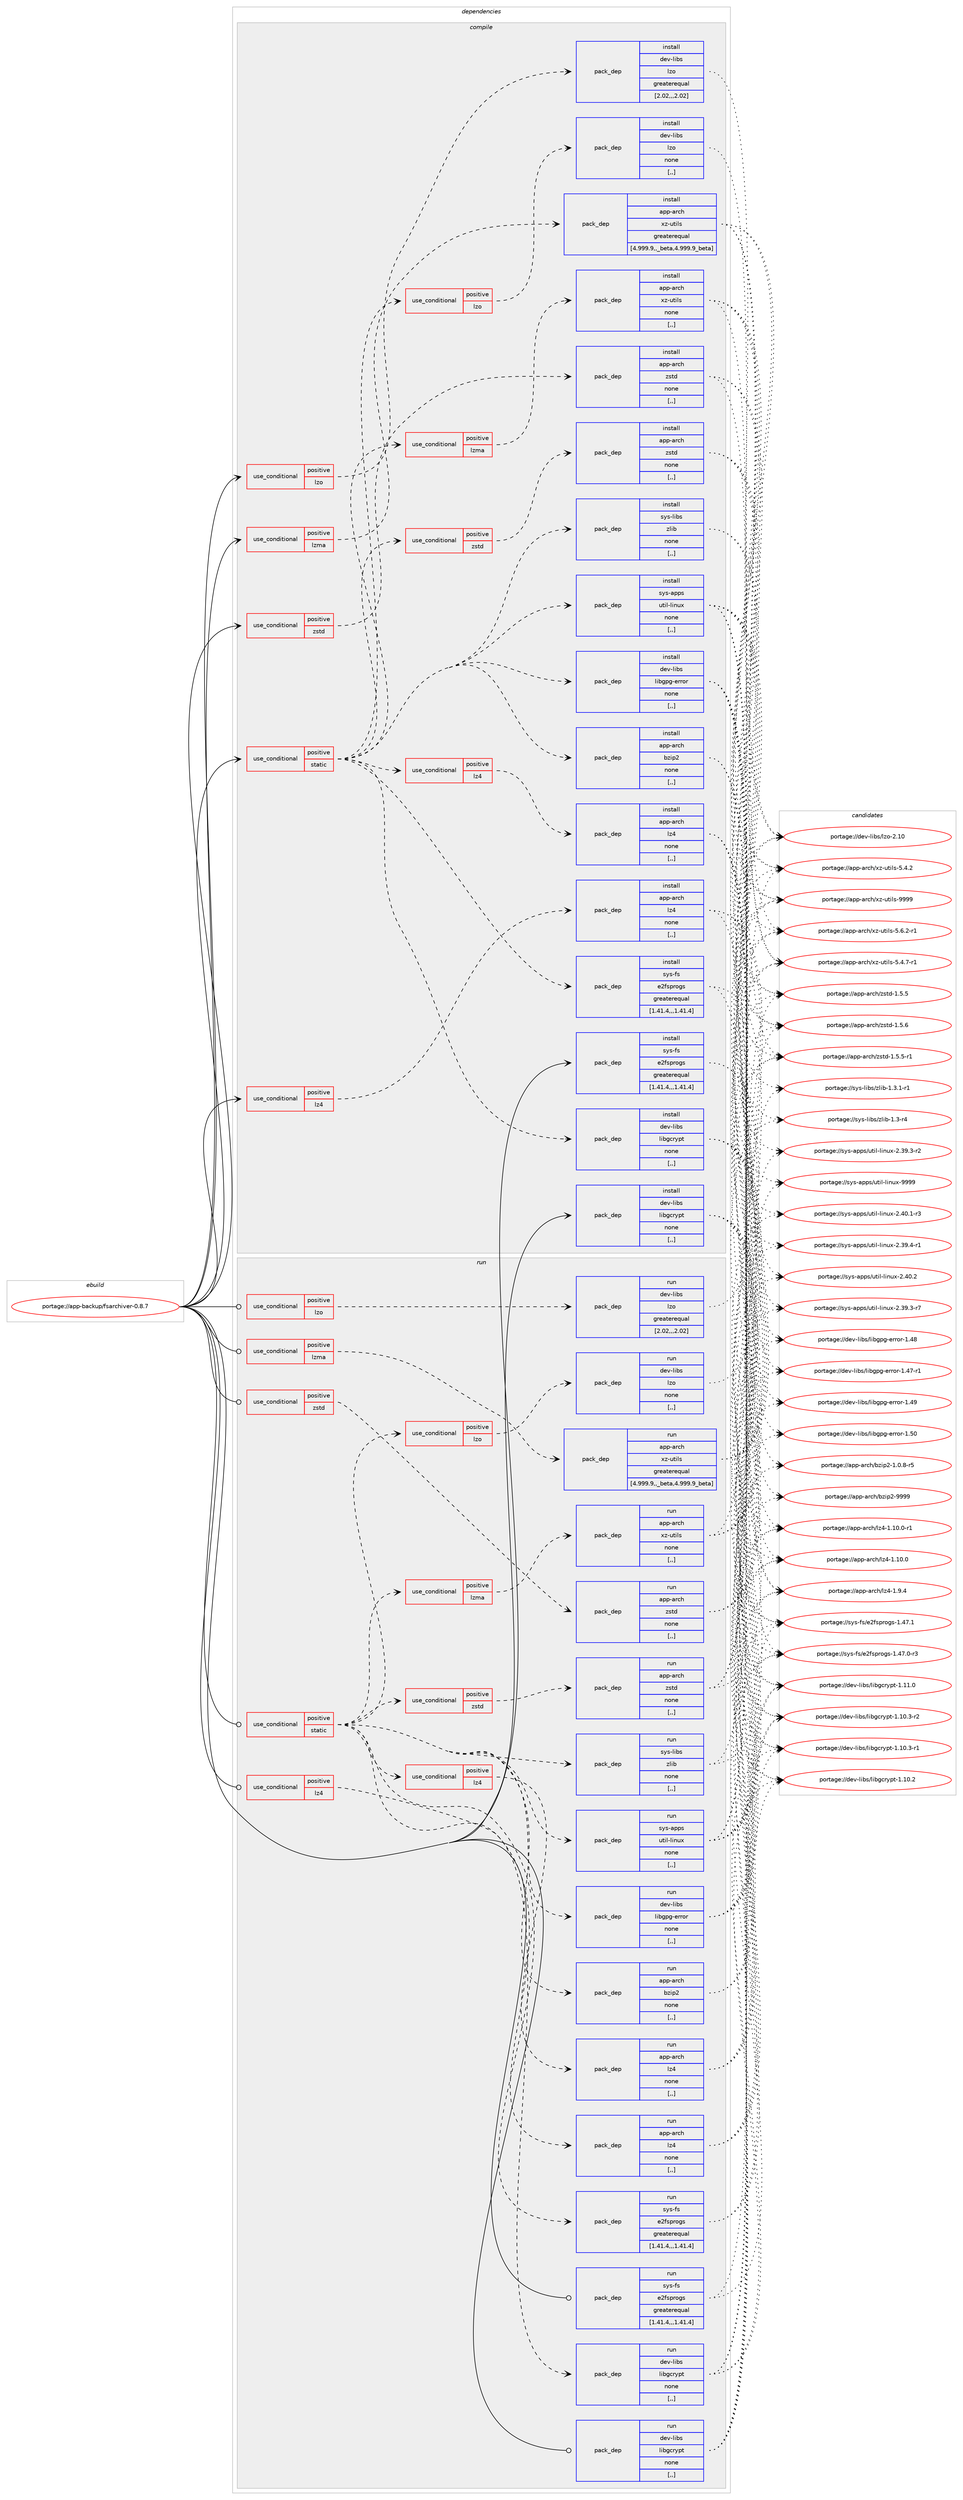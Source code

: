 digraph prolog {

# *************
# Graph options
# *************

newrank=true;
concentrate=true;
compound=true;
graph [rankdir=LR,fontname=Helvetica,fontsize=10,ranksep=1.5];#, ranksep=2.5, nodesep=0.2];
edge  [arrowhead=vee];
node  [fontname=Helvetica,fontsize=10];

# **********
# The ebuild
# **********

subgraph cluster_leftcol {
color=gray;
label=<<i>ebuild</i>>;
id [label="portage://app-backup/fsarchiver-0.8.7", color=red, width=4, href="../app-backup/fsarchiver-0.8.7.svg"];
}

# ****************
# The dependencies
# ****************

subgraph cluster_midcol {
color=gray;
label=<<i>dependencies</i>>;
subgraph cluster_compile {
fillcolor="#eeeeee";
style=filled;
label=<<i>compile</i>>;
subgraph cond132605 {
dependency503505 [label=<<TABLE BORDER="0" CELLBORDER="1" CELLSPACING="0" CELLPADDING="4"><TR><TD ROWSPAN="3" CELLPADDING="10">use_conditional</TD></TR><TR><TD>positive</TD></TR><TR><TD>lz4</TD></TR></TABLE>>, shape=none, color=red];
subgraph pack367255 {
dependency503506 [label=<<TABLE BORDER="0" CELLBORDER="1" CELLSPACING="0" CELLPADDING="4" WIDTH="220"><TR><TD ROWSPAN="6" CELLPADDING="30">pack_dep</TD></TR><TR><TD WIDTH="110">install</TD></TR><TR><TD>app-arch</TD></TR><TR><TD>lz4</TD></TR><TR><TD>none</TD></TR><TR><TD>[,,]</TD></TR></TABLE>>, shape=none, color=blue];
}
dependency503505:e -> dependency503506:w [weight=20,style="dashed",arrowhead="vee"];
}
id:e -> dependency503505:w [weight=20,style="solid",arrowhead="vee"];
subgraph cond132606 {
dependency503507 [label=<<TABLE BORDER="0" CELLBORDER="1" CELLSPACING="0" CELLPADDING="4"><TR><TD ROWSPAN="3" CELLPADDING="10">use_conditional</TD></TR><TR><TD>positive</TD></TR><TR><TD>lzma</TD></TR></TABLE>>, shape=none, color=red];
subgraph pack367256 {
dependency503508 [label=<<TABLE BORDER="0" CELLBORDER="1" CELLSPACING="0" CELLPADDING="4" WIDTH="220"><TR><TD ROWSPAN="6" CELLPADDING="30">pack_dep</TD></TR><TR><TD WIDTH="110">install</TD></TR><TR><TD>app-arch</TD></TR><TR><TD>xz-utils</TD></TR><TR><TD>greaterequal</TD></TR><TR><TD>[4.999.9,,_beta,4.999.9_beta]</TD></TR></TABLE>>, shape=none, color=blue];
}
dependency503507:e -> dependency503508:w [weight=20,style="dashed",arrowhead="vee"];
}
id:e -> dependency503507:w [weight=20,style="solid",arrowhead="vee"];
subgraph cond132607 {
dependency503509 [label=<<TABLE BORDER="0" CELLBORDER="1" CELLSPACING="0" CELLPADDING="4"><TR><TD ROWSPAN="3" CELLPADDING="10">use_conditional</TD></TR><TR><TD>positive</TD></TR><TR><TD>lzo</TD></TR></TABLE>>, shape=none, color=red];
subgraph pack367257 {
dependency503510 [label=<<TABLE BORDER="0" CELLBORDER="1" CELLSPACING="0" CELLPADDING="4" WIDTH="220"><TR><TD ROWSPAN="6" CELLPADDING="30">pack_dep</TD></TR><TR><TD WIDTH="110">install</TD></TR><TR><TD>dev-libs</TD></TR><TR><TD>lzo</TD></TR><TR><TD>greaterequal</TD></TR><TR><TD>[2.02,,,2.02]</TD></TR></TABLE>>, shape=none, color=blue];
}
dependency503509:e -> dependency503510:w [weight=20,style="dashed",arrowhead="vee"];
}
id:e -> dependency503509:w [weight=20,style="solid",arrowhead="vee"];
subgraph cond132608 {
dependency503511 [label=<<TABLE BORDER="0" CELLBORDER="1" CELLSPACING="0" CELLPADDING="4"><TR><TD ROWSPAN="3" CELLPADDING="10">use_conditional</TD></TR><TR><TD>positive</TD></TR><TR><TD>static</TD></TR></TABLE>>, shape=none, color=red];
subgraph pack367258 {
dependency503512 [label=<<TABLE BORDER="0" CELLBORDER="1" CELLSPACING="0" CELLPADDING="4" WIDTH="220"><TR><TD ROWSPAN="6" CELLPADDING="30">pack_dep</TD></TR><TR><TD WIDTH="110">install</TD></TR><TR><TD>app-arch</TD></TR><TR><TD>bzip2</TD></TR><TR><TD>none</TD></TR><TR><TD>[,,]</TD></TR></TABLE>>, shape=none, color=blue];
}
dependency503511:e -> dependency503512:w [weight=20,style="dashed",arrowhead="vee"];
subgraph pack367259 {
dependency503513 [label=<<TABLE BORDER="0" CELLBORDER="1" CELLSPACING="0" CELLPADDING="4" WIDTH="220"><TR><TD ROWSPAN="6" CELLPADDING="30">pack_dep</TD></TR><TR><TD WIDTH="110">install</TD></TR><TR><TD>dev-libs</TD></TR><TR><TD>libgcrypt</TD></TR><TR><TD>none</TD></TR><TR><TD>[,,]</TD></TR></TABLE>>, shape=none, color=blue];
}
dependency503511:e -> dependency503513:w [weight=20,style="dashed",arrowhead="vee"];
subgraph pack367260 {
dependency503514 [label=<<TABLE BORDER="0" CELLBORDER="1" CELLSPACING="0" CELLPADDING="4" WIDTH="220"><TR><TD ROWSPAN="6" CELLPADDING="30">pack_dep</TD></TR><TR><TD WIDTH="110">install</TD></TR><TR><TD>dev-libs</TD></TR><TR><TD>libgpg-error</TD></TR><TR><TD>none</TD></TR><TR><TD>[,,]</TD></TR></TABLE>>, shape=none, color=blue];
}
dependency503511:e -> dependency503514:w [weight=20,style="dashed",arrowhead="vee"];
subgraph pack367261 {
dependency503515 [label=<<TABLE BORDER="0" CELLBORDER="1" CELLSPACING="0" CELLPADDING="4" WIDTH="220"><TR><TD ROWSPAN="6" CELLPADDING="30">pack_dep</TD></TR><TR><TD WIDTH="110">install</TD></TR><TR><TD>sys-apps</TD></TR><TR><TD>util-linux</TD></TR><TR><TD>none</TD></TR><TR><TD>[,,]</TD></TR></TABLE>>, shape=none, color=blue];
}
dependency503511:e -> dependency503515:w [weight=20,style="dashed",arrowhead="vee"];
subgraph pack367262 {
dependency503516 [label=<<TABLE BORDER="0" CELLBORDER="1" CELLSPACING="0" CELLPADDING="4" WIDTH="220"><TR><TD ROWSPAN="6" CELLPADDING="30">pack_dep</TD></TR><TR><TD WIDTH="110">install</TD></TR><TR><TD>sys-fs</TD></TR><TR><TD>e2fsprogs</TD></TR><TR><TD>greaterequal</TD></TR><TR><TD>[1.41.4,,,1.41.4]</TD></TR></TABLE>>, shape=none, color=blue];
}
dependency503511:e -> dependency503516:w [weight=20,style="dashed",arrowhead="vee"];
subgraph pack367263 {
dependency503517 [label=<<TABLE BORDER="0" CELLBORDER="1" CELLSPACING="0" CELLPADDING="4" WIDTH="220"><TR><TD ROWSPAN="6" CELLPADDING="30">pack_dep</TD></TR><TR><TD WIDTH="110">install</TD></TR><TR><TD>sys-libs</TD></TR><TR><TD>zlib</TD></TR><TR><TD>none</TD></TR><TR><TD>[,,]</TD></TR></TABLE>>, shape=none, color=blue];
}
dependency503511:e -> dependency503517:w [weight=20,style="dashed",arrowhead="vee"];
subgraph cond132609 {
dependency503518 [label=<<TABLE BORDER="0" CELLBORDER="1" CELLSPACING="0" CELLPADDING="4"><TR><TD ROWSPAN="3" CELLPADDING="10">use_conditional</TD></TR><TR><TD>positive</TD></TR><TR><TD>lz4</TD></TR></TABLE>>, shape=none, color=red];
subgraph pack367264 {
dependency503519 [label=<<TABLE BORDER="0" CELLBORDER="1" CELLSPACING="0" CELLPADDING="4" WIDTH="220"><TR><TD ROWSPAN="6" CELLPADDING="30">pack_dep</TD></TR><TR><TD WIDTH="110">install</TD></TR><TR><TD>app-arch</TD></TR><TR><TD>lz4</TD></TR><TR><TD>none</TD></TR><TR><TD>[,,]</TD></TR></TABLE>>, shape=none, color=blue];
}
dependency503518:e -> dependency503519:w [weight=20,style="dashed",arrowhead="vee"];
}
dependency503511:e -> dependency503518:w [weight=20,style="dashed",arrowhead="vee"];
subgraph cond132610 {
dependency503520 [label=<<TABLE BORDER="0" CELLBORDER="1" CELLSPACING="0" CELLPADDING="4"><TR><TD ROWSPAN="3" CELLPADDING="10">use_conditional</TD></TR><TR><TD>positive</TD></TR><TR><TD>lzma</TD></TR></TABLE>>, shape=none, color=red];
subgraph pack367265 {
dependency503521 [label=<<TABLE BORDER="0" CELLBORDER="1" CELLSPACING="0" CELLPADDING="4" WIDTH="220"><TR><TD ROWSPAN="6" CELLPADDING="30">pack_dep</TD></TR><TR><TD WIDTH="110">install</TD></TR><TR><TD>app-arch</TD></TR><TR><TD>xz-utils</TD></TR><TR><TD>none</TD></TR><TR><TD>[,,]</TD></TR></TABLE>>, shape=none, color=blue];
}
dependency503520:e -> dependency503521:w [weight=20,style="dashed",arrowhead="vee"];
}
dependency503511:e -> dependency503520:w [weight=20,style="dashed",arrowhead="vee"];
subgraph cond132611 {
dependency503522 [label=<<TABLE BORDER="0" CELLBORDER="1" CELLSPACING="0" CELLPADDING="4"><TR><TD ROWSPAN="3" CELLPADDING="10">use_conditional</TD></TR><TR><TD>positive</TD></TR><TR><TD>lzo</TD></TR></TABLE>>, shape=none, color=red];
subgraph pack367266 {
dependency503523 [label=<<TABLE BORDER="0" CELLBORDER="1" CELLSPACING="0" CELLPADDING="4" WIDTH="220"><TR><TD ROWSPAN="6" CELLPADDING="30">pack_dep</TD></TR><TR><TD WIDTH="110">install</TD></TR><TR><TD>dev-libs</TD></TR><TR><TD>lzo</TD></TR><TR><TD>none</TD></TR><TR><TD>[,,]</TD></TR></TABLE>>, shape=none, color=blue];
}
dependency503522:e -> dependency503523:w [weight=20,style="dashed",arrowhead="vee"];
}
dependency503511:e -> dependency503522:w [weight=20,style="dashed",arrowhead="vee"];
subgraph cond132612 {
dependency503524 [label=<<TABLE BORDER="0" CELLBORDER="1" CELLSPACING="0" CELLPADDING="4"><TR><TD ROWSPAN="3" CELLPADDING="10">use_conditional</TD></TR><TR><TD>positive</TD></TR><TR><TD>zstd</TD></TR></TABLE>>, shape=none, color=red];
subgraph pack367267 {
dependency503525 [label=<<TABLE BORDER="0" CELLBORDER="1" CELLSPACING="0" CELLPADDING="4" WIDTH="220"><TR><TD ROWSPAN="6" CELLPADDING="30">pack_dep</TD></TR><TR><TD WIDTH="110">install</TD></TR><TR><TD>app-arch</TD></TR><TR><TD>zstd</TD></TR><TR><TD>none</TD></TR><TR><TD>[,,]</TD></TR></TABLE>>, shape=none, color=blue];
}
dependency503524:e -> dependency503525:w [weight=20,style="dashed",arrowhead="vee"];
}
dependency503511:e -> dependency503524:w [weight=20,style="dashed",arrowhead="vee"];
}
id:e -> dependency503511:w [weight=20,style="solid",arrowhead="vee"];
subgraph cond132613 {
dependency503526 [label=<<TABLE BORDER="0" CELLBORDER="1" CELLSPACING="0" CELLPADDING="4"><TR><TD ROWSPAN="3" CELLPADDING="10">use_conditional</TD></TR><TR><TD>positive</TD></TR><TR><TD>zstd</TD></TR></TABLE>>, shape=none, color=red];
subgraph pack367268 {
dependency503527 [label=<<TABLE BORDER="0" CELLBORDER="1" CELLSPACING="0" CELLPADDING="4" WIDTH="220"><TR><TD ROWSPAN="6" CELLPADDING="30">pack_dep</TD></TR><TR><TD WIDTH="110">install</TD></TR><TR><TD>app-arch</TD></TR><TR><TD>zstd</TD></TR><TR><TD>none</TD></TR><TR><TD>[,,]</TD></TR></TABLE>>, shape=none, color=blue];
}
dependency503526:e -> dependency503527:w [weight=20,style="dashed",arrowhead="vee"];
}
id:e -> dependency503526:w [weight=20,style="solid",arrowhead="vee"];
subgraph pack367269 {
dependency503528 [label=<<TABLE BORDER="0" CELLBORDER="1" CELLSPACING="0" CELLPADDING="4" WIDTH="220"><TR><TD ROWSPAN="6" CELLPADDING="30">pack_dep</TD></TR><TR><TD WIDTH="110">install</TD></TR><TR><TD>dev-libs</TD></TR><TR><TD>libgcrypt</TD></TR><TR><TD>none</TD></TR><TR><TD>[,,]</TD></TR></TABLE>>, shape=none, color=blue];
}
id:e -> dependency503528:w [weight=20,style="solid",arrowhead="vee"];
subgraph pack367270 {
dependency503529 [label=<<TABLE BORDER="0" CELLBORDER="1" CELLSPACING="0" CELLPADDING="4" WIDTH="220"><TR><TD ROWSPAN="6" CELLPADDING="30">pack_dep</TD></TR><TR><TD WIDTH="110">install</TD></TR><TR><TD>sys-fs</TD></TR><TR><TD>e2fsprogs</TD></TR><TR><TD>greaterequal</TD></TR><TR><TD>[1.41.4,,,1.41.4]</TD></TR></TABLE>>, shape=none, color=blue];
}
id:e -> dependency503529:w [weight=20,style="solid",arrowhead="vee"];
}
subgraph cluster_compileandrun {
fillcolor="#eeeeee";
style=filled;
label=<<i>compile and run</i>>;
}
subgraph cluster_run {
fillcolor="#eeeeee";
style=filled;
label=<<i>run</i>>;
subgraph cond132614 {
dependency503530 [label=<<TABLE BORDER="0" CELLBORDER="1" CELLSPACING="0" CELLPADDING="4"><TR><TD ROWSPAN="3" CELLPADDING="10">use_conditional</TD></TR><TR><TD>positive</TD></TR><TR><TD>lz4</TD></TR></TABLE>>, shape=none, color=red];
subgraph pack367271 {
dependency503531 [label=<<TABLE BORDER="0" CELLBORDER="1" CELLSPACING="0" CELLPADDING="4" WIDTH="220"><TR><TD ROWSPAN="6" CELLPADDING="30">pack_dep</TD></TR><TR><TD WIDTH="110">run</TD></TR><TR><TD>app-arch</TD></TR><TR><TD>lz4</TD></TR><TR><TD>none</TD></TR><TR><TD>[,,]</TD></TR></TABLE>>, shape=none, color=blue];
}
dependency503530:e -> dependency503531:w [weight=20,style="dashed",arrowhead="vee"];
}
id:e -> dependency503530:w [weight=20,style="solid",arrowhead="odot"];
subgraph cond132615 {
dependency503532 [label=<<TABLE BORDER="0" CELLBORDER="1" CELLSPACING="0" CELLPADDING="4"><TR><TD ROWSPAN="3" CELLPADDING="10">use_conditional</TD></TR><TR><TD>positive</TD></TR><TR><TD>lzma</TD></TR></TABLE>>, shape=none, color=red];
subgraph pack367272 {
dependency503533 [label=<<TABLE BORDER="0" CELLBORDER="1" CELLSPACING="0" CELLPADDING="4" WIDTH="220"><TR><TD ROWSPAN="6" CELLPADDING="30">pack_dep</TD></TR><TR><TD WIDTH="110">run</TD></TR><TR><TD>app-arch</TD></TR><TR><TD>xz-utils</TD></TR><TR><TD>greaterequal</TD></TR><TR><TD>[4.999.9,,_beta,4.999.9_beta]</TD></TR></TABLE>>, shape=none, color=blue];
}
dependency503532:e -> dependency503533:w [weight=20,style="dashed",arrowhead="vee"];
}
id:e -> dependency503532:w [weight=20,style="solid",arrowhead="odot"];
subgraph cond132616 {
dependency503534 [label=<<TABLE BORDER="0" CELLBORDER="1" CELLSPACING="0" CELLPADDING="4"><TR><TD ROWSPAN="3" CELLPADDING="10">use_conditional</TD></TR><TR><TD>positive</TD></TR><TR><TD>lzo</TD></TR></TABLE>>, shape=none, color=red];
subgraph pack367273 {
dependency503535 [label=<<TABLE BORDER="0" CELLBORDER="1" CELLSPACING="0" CELLPADDING="4" WIDTH="220"><TR><TD ROWSPAN="6" CELLPADDING="30">pack_dep</TD></TR><TR><TD WIDTH="110">run</TD></TR><TR><TD>dev-libs</TD></TR><TR><TD>lzo</TD></TR><TR><TD>greaterequal</TD></TR><TR><TD>[2.02,,,2.02]</TD></TR></TABLE>>, shape=none, color=blue];
}
dependency503534:e -> dependency503535:w [weight=20,style="dashed",arrowhead="vee"];
}
id:e -> dependency503534:w [weight=20,style="solid",arrowhead="odot"];
subgraph cond132617 {
dependency503536 [label=<<TABLE BORDER="0" CELLBORDER="1" CELLSPACING="0" CELLPADDING="4"><TR><TD ROWSPAN="3" CELLPADDING="10">use_conditional</TD></TR><TR><TD>positive</TD></TR><TR><TD>static</TD></TR></TABLE>>, shape=none, color=red];
subgraph pack367274 {
dependency503537 [label=<<TABLE BORDER="0" CELLBORDER="1" CELLSPACING="0" CELLPADDING="4" WIDTH="220"><TR><TD ROWSPAN="6" CELLPADDING="30">pack_dep</TD></TR><TR><TD WIDTH="110">run</TD></TR><TR><TD>app-arch</TD></TR><TR><TD>bzip2</TD></TR><TR><TD>none</TD></TR><TR><TD>[,,]</TD></TR></TABLE>>, shape=none, color=blue];
}
dependency503536:e -> dependency503537:w [weight=20,style="dashed",arrowhead="vee"];
subgraph pack367275 {
dependency503538 [label=<<TABLE BORDER="0" CELLBORDER="1" CELLSPACING="0" CELLPADDING="4" WIDTH="220"><TR><TD ROWSPAN="6" CELLPADDING="30">pack_dep</TD></TR><TR><TD WIDTH="110">run</TD></TR><TR><TD>dev-libs</TD></TR><TR><TD>libgcrypt</TD></TR><TR><TD>none</TD></TR><TR><TD>[,,]</TD></TR></TABLE>>, shape=none, color=blue];
}
dependency503536:e -> dependency503538:w [weight=20,style="dashed",arrowhead="vee"];
subgraph pack367276 {
dependency503539 [label=<<TABLE BORDER="0" CELLBORDER="1" CELLSPACING="0" CELLPADDING="4" WIDTH="220"><TR><TD ROWSPAN="6" CELLPADDING="30">pack_dep</TD></TR><TR><TD WIDTH="110">run</TD></TR><TR><TD>dev-libs</TD></TR><TR><TD>libgpg-error</TD></TR><TR><TD>none</TD></TR><TR><TD>[,,]</TD></TR></TABLE>>, shape=none, color=blue];
}
dependency503536:e -> dependency503539:w [weight=20,style="dashed",arrowhead="vee"];
subgraph pack367277 {
dependency503540 [label=<<TABLE BORDER="0" CELLBORDER="1" CELLSPACING="0" CELLPADDING="4" WIDTH="220"><TR><TD ROWSPAN="6" CELLPADDING="30">pack_dep</TD></TR><TR><TD WIDTH="110">run</TD></TR><TR><TD>sys-apps</TD></TR><TR><TD>util-linux</TD></TR><TR><TD>none</TD></TR><TR><TD>[,,]</TD></TR></TABLE>>, shape=none, color=blue];
}
dependency503536:e -> dependency503540:w [weight=20,style="dashed",arrowhead="vee"];
subgraph pack367278 {
dependency503541 [label=<<TABLE BORDER="0" CELLBORDER="1" CELLSPACING="0" CELLPADDING="4" WIDTH="220"><TR><TD ROWSPAN="6" CELLPADDING="30">pack_dep</TD></TR><TR><TD WIDTH="110">run</TD></TR><TR><TD>sys-fs</TD></TR><TR><TD>e2fsprogs</TD></TR><TR><TD>greaterequal</TD></TR><TR><TD>[1.41.4,,,1.41.4]</TD></TR></TABLE>>, shape=none, color=blue];
}
dependency503536:e -> dependency503541:w [weight=20,style="dashed",arrowhead="vee"];
subgraph pack367279 {
dependency503542 [label=<<TABLE BORDER="0" CELLBORDER="1" CELLSPACING="0" CELLPADDING="4" WIDTH="220"><TR><TD ROWSPAN="6" CELLPADDING="30">pack_dep</TD></TR><TR><TD WIDTH="110">run</TD></TR><TR><TD>sys-libs</TD></TR><TR><TD>zlib</TD></TR><TR><TD>none</TD></TR><TR><TD>[,,]</TD></TR></TABLE>>, shape=none, color=blue];
}
dependency503536:e -> dependency503542:w [weight=20,style="dashed",arrowhead="vee"];
subgraph cond132618 {
dependency503543 [label=<<TABLE BORDER="0" CELLBORDER="1" CELLSPACING="0" CELLPADDING="4"><TR><TD ROWSPAN="3" CELLPADDING="10">use_conditional</TD></TR><TR><TD>positive</TD></TR><TR><TD>lz4</TD></TR></TABLE>>, shape=none, color=red];
subgraph pack367280 {
dependency503544 [label=<<TABLE BORDER="0" CELLBORDER="1" CELLSPACING="0" CELLPADDING="4" WIDTH="220"><TR><TD ROWSPAN="6" CELLPADDING="30">pack_dep</TD></TR><TR><TD WIDTH="110">run</TD></TR><TR><TD>app-arch</TD></TR><TR><TD>lz4</TD></TR><TR><TD>none</TD></TR><TR><TD>[,,]</TD></TR></TABLE>>, shape=none, color=blue];
}
dependency503543:e -> dependency503544:w [weight=20,style="dashed",arrowhead="vee"];
}
dependency503536:e -> dependency503543:w [weight=20,style="dashed",arrowhead="vee"];
subgraph cond132619 {
dependency503545 [label=<<TABLE BORDER="0" CELLBORDER="1" CELLSPACING="0" CELLPADDING="4"><TR><TD ROWSPAN="3" CELLPADDING="10">use_conditional</TD></TR><TR><TD>positive</TD></TR><TR><TD>lzma</TD></TR></TABLE>>, shape=none, color=red];
subgraph pack367281 {
dependency503546 [label=<<TABLE BORDER="0" CELLBORDER="1" CELLSPACING="0" CELLPADDING="4" WIDTH="220"><TR><TD ROWSPAN="6" CELLPADDING="30">pack_dep</TD></TR><TR><TD WIDTH="110">run</TD></TR><TR><TD>app-arch</TD></TR><TR><TD>xz-utils</TD></TR><TR><TD>none</TD></TR><TR><TD>[,,]</TD></TR></TABLE>>, shape=none, color=blue];
}
dependency503545:e -> dependency503546:w [weight=20,style="dashed",arrowhead="vee"];
}
dependency503536:e -> dependency503545:w [weight=20,style="dashed",arrowhead="vee"];
subgraph cond132620 {
dependency503547 [label=<<TABLE BORDER="0" CELLBORDER="1" CELLSPACING="0" CELLPADDING="4"><TR><TD ROWSPAN="3" CELLPADDING="10">use_conditional</TD></TR><TR><TD>positive</TD></TR><TR><TD>lzo</TD></TR></TABLE>>, shape=none, color=red];
subgraph pack367282 {
dependency503548 [label=<<TABLE BORDER="0" CELLBORDER="1" CELLSPACING="0" CELLPADDING="4" WIDTH="220"><TR><TD ROWSPAN="6" CELLPADDING="30">pack_dep</TD></TR><TR><TD WIDTH="110">run</TD></TR><TR><TD>dev-libs</TD></TR><TR><TD>lzo</TD></TR><TR><TD>none</TD></TR><TR><TD>[,,]</TD></TR></TABLE>>, shape=none, color=blue];
}
dependency503547:e -> dependency503548:w [weight=20,style="dashed",arrowhead="vee"];
}
dependency503536:e -> dependency503547:w [weight=20,style="dashed",arrowhead="vee"];
subgraph cond132621 {
dependency503549 [label=<<TABLE BORDER="0" CELLBORDER="1" CELLSPACING="0" CELLPADDING="4"><TR><TD ROWSPAN="3" CELLPADDING="10">use_conditional</TD></TR><TR><TD>positive</TD></TR><TR><TD>zstd</TD></TR></TABLE>>, shape=none, color=red];
subgraph pack367283 {
dependency503550 [label=<<TABLE BORDER="0" CELLBORDER="1" CELLSPACING="0" CELLPADDING="4" WIDTH="220"><TR><TD ROWSPAN="6" CELLPADDING="30">pack_dep</TD></TR><TR><TD WIDTH="110">run</TD></TR><TR><TD>app-arch</TD></TR><TR><TD>zstd</TD></TR><TR><TD>none</TD></TR><TR><TD>[,,]</TD></TR></TABLE>>, shape=none, color=blue];
}
dependency503549:e -> dependency503550:w [weight=20,style="dashed",arrowhead="vee"];
}
dependency503536:e -> dependency503549:w [weight=20,style="dashed",arrowhead="vee"];
}
id:e -> dependency503536:w [weight=20,style="solid",arrowhead="odot"];
subgraph cond132622 {
dependency503551 [label=<<TABLE BORDER="0" CELLBORDER="1" CELLSPACING="0" CELLPADDING="4"><TR><TD ROWSPAN="3" CELLPADDING="10">use_conditional</TD></TR><TR><TD>positive</TD></TR><TR><TD>zstd</TD></TR></TABLE>>, shape=none, color=red];
subgraph pack367284 {
dependency503552 [label=<<TABLE BORDER="0" CELLBORDER="1" CELLSPACING="0" CELLPADDING="4" WIDTH="220"><TR><TD ROWSPAN="6" CELLPADDING="30">pack_dep</TD></TR><TR><TD WIDTH="110">run</TD></TR><TR><TD>app-arch</TD></TR><TR><TD>zstd</TD></TR><TR><TD>none</TD></TR><TR><TD>[,,]</TD></TR></TABLE>>, shape=none, color=blue];
}
dependency503551:e -> dependency503552:w [weight=20,style="dashed",arrowhead="vee"];
}
id:e -> dependency503551:w [weight=20,style="solid",arrowhead="odot"];
subgraph pack367285 {
dependency503553 [label=<<TABLE BORDER="0" CELLBORDER="1" CELLSPACING="0" CELLPADDING="4" WIDTH="220"><TR><TD ROWSPAN="6" CELLPADDING="30">pack_dep</TD></TR><TR><TD WIDTH="110">run</TD></TR><TR><TD>dev-libs</TD></TR><TR><TD>libgcrypt</TD></TR><TR><TD>none</TD></TR><TR><TD>[,,]</TD></TR></TABLE>>, shape=none, color=blue];
}
id:e -> dependency503553:w [weight=20,style="solid",arrowhead="odot"];
subgraph pack367286 {
dependency503554 [label=<<TABLE BORDER="0" CELLBORDER="1" CELLSPACING="0" CELLPADDING="4" WIDTH="220"><TR><TD ROWSPAN="6" CELLPADDING="30">pack_dep</TD></TR><TR><TD WIDTH="110">run</TD></TR><TR><TD>sys-fs</TD></TR><TR><TD>e2fsprogs</TD></TR><TR><TD>greaterequal</TD></TR><TR><TD>[1.41.4,,,1.41.4]</TD></TR></TABLE>>, shape=none, color=blue];
}
id:e -> dependency503554:w [weight=20,style="solid",arrowhead="odot"];
}
}

# **************
# The candidates
# **************

subgraph cluster_choices {
rank=same;
color=gray;
label=<<i>candidates</i>>;

subgraph choice367255 {
color=black;
nodesep=1;
choice971121124597114991044710812252454946494846484511449 [label="portage://app-arch/lz4-1.10.0-r1", color=red, width=4,href="../app-arch/lz4-1.10.0-r1.svg"];
choice97112112459711499104471081225245494649484648 [label="portage://app-arch/lz4-1.10.0", color=red, width=4,href="../app-arch/lz4-1.10.0.svg"];
choice971121124597114991044710812252454946574652 [label="portage://app-arch/lz4-1.9.4", color=red, width=4,href="../app-arch/lz4-1.9.4.svg"];
dependency503506:e -> choice971121124597114991044710812252454946494846484511449:w [style=dotted,weight="100"];
dependency503506:e -> choice97112112459711499104471081225245494649484648:w [style=dotted,weight="100"];
dependency503506:e -> choice971121124597114991044710812252454946574652:w [style=dotted,weight="100"];
}
subgraph choice367256 {
color=black;
nodesep=1;
choice9711211245971149910447120122451171161051081154557575757 [label="portage://app-arch/xz-utils-9999", color=red, width=4,href="../app-arch/xz-utils-9999.svg"];
choice9711211245971149910447120122451171161051081154553465446504511449 [label="portage://app-arch/xz-utils-5.6.2-r1", color=red, width=4,href="../app-arch/xz-utils-5.6.2-r1.svg"];
choice9711211245971149910447120122451171161051081154553465246554511449 [label="portage://app-arch/xz-utils-5.4.7-r1", color=red, width=4,href="../app-arch/xz-utils-5.4.7-r1.svg"];
choice971121124597114991044712012245117116105108115455346524650 [label="portage://app-arch/xz-utils-5.4.2", color=red, width=4,href="../app-arch/xz-utils-5.4.2.svg"];
dependency503508:e -> choice9711211245971149910447120122451171161051081154557575757:w [style=dotted,weight="100"];
dependency503508:e -> choice9711211245971149910447120122451171161051081154553465446504511449:w [style=dotted,weight="100"];
dependency503508:e -> choice9711211245971149910447120122451171161051081154553465246554511449:w [style=dotted,weight="100"];
dependency503508:e -> choice971121124597114991044712012245117116105108115455346524650:w [style=dotted,weight="100"];
}
subgraph choice367257 {
color=black;
nodesep=1;
choice1001011184510810598115471081221114550464948 [label="portage://dev-libs/lzo-2.10", color=red, width=4,href="../dev-libs/lzo-2.10.svg"];
dependency503510:e -> choice1001011184510810598115471081221114550464948:w [style=dotted,weight="100"];
}
subgraph choice367258 {
color=black;
nodesep=1;
choice971121124597114991044798122105112504557575757 [label="portage://app-arch/bzip2-9999", color=red, width=4,href="../app-arch/bzip2-9999.svg"];
choice971121124597114991044798122105112504549464846564511453 [label="portage://app-arch/bzip2-1.0.8-r5", color=red, width=4,href="../app-arch/bzip2-1.0.8-r5.svg"];
dependency503512:e -> choice971121124597114991044798122105112504557575757:w [style=dotted,weight="100"];
dependency503512:e -> choice971121124597114991044798122105112504549464846564511453:w [style=dotted,weight="100"];
}
subgraph choice367259 {
color=black;
nodesep=1;
choice100101118451081059811547108105981039911412111211645494649494648 [label="portage://dev-libs/libgcrypt-1.11.0", color=red, width=4,href="../dev-libs/libgcrypt-1.11.0.svg"];
choice1001011184510810598115471081059810399114121112116454946494846514511450 [label="portage://dev-libs/libgcrypt-1.10.3-r2", color=red, width=4,href="../dev-libs/libgcrypt-1.10.3-r2.svg"];
choice1001011184510810598115471081059810399114121112116454946494846514511449 [label="portage://dev-libs/libgcrypt-1.10.3-r1", color=red, width=4,href="../dev-libs/libgcrypt-1.10.3-r1.svg"];
choice100101118451081059811547108105981039911412111211645494649484650 [label="portage://dev-libs/libgcrypt-1.10.2", color=red, width=4,href="../dev-libs/libgcrypt-1.10.2.svg"];
dependency503513:e -> choice100101118451081059811547108105981039911412111211645494649494648:w [style=dotted,weight="100"];
dependency503513:e -> choice1001011184510810598115471081059810399114121112116454946494846514511450:w [style=dotted,weight="100"];
dependency503513:e -> choice1001011184510810598115471081059810399114121112116454946494846514511449:w [style=dotted,weight="100"];
dependency503513:e -> choice100101118451081059811547108105981039911412111211645494649484650:w [style=dotted,weight="100"];
}
subgraph choice367260 {
color=black;
nodesep=1;
choice10010111845108105981154710810598103112103451011141141111144549465348 [label="portage://dev-libs/libgpg-error-1.50", color=red, width=4,href="../dev-libs/libgpg-error-1.50.svg"];
choice10010111845108105981154710810598103112103451011141141111144549465257 [label="portage://dev-libs/libgpg-error-1.49", color=red, width=4,href="../dev-libs/libgpg-error-1.49.svg"];
choice10010111845108105981154710810598103112103451011141141111144549465256 [label="portage://dev-libs/libgpg-error-1.48", color=red, width=4,href="../dev-libs/libgpg-error-1.48.svg"];
choice100101118451081059811547108105981031121034510111411411111445494652554511449 [label="portage://dev-libs/libgpg-error-1.47-r1", color=red, width=4,href="../dev-libs/libgpg-error-1.47-r1.svg"];
dependency503514:e -> choice10010111845108105981154710810598103112103451011141141111144549465348:w [style=dotted,weight="100"];
dependency503514:e -> choice10010111845108105981154710810598103112103451011141141111144549465257:w [style=dotted,weight="100"];
dependency503514:e -> choice10010111845108105981154710810598103112103451011141141111144549465256:w [style=dotted,weight="100"];
dependency503514:e -> choice100101118451081059811547108105981031121034510111411411111445494652554511449:w [style=dotted,weight="100"];
}
subgraph choice367261 {
color=black;
nodesep=1;
choice115121115459711211211547117116105108451081051101171204557575757 [label="portage://sys-apps/util-linux-9999", color=red, width=4,href="../sys-apps/util-linux-9999.svg"];
choice1151211154597112112115471171161051084510810511011712045504652484650 [label="portage://sys-apps/util-linux-2.40.2", color=red, width=4,href="../sys-apps/util-linux-2.40.2.svg"];
choice11512111545971121121154711711610510845108105110117120455046524846494511451 [label="portage://sys-apps/util-linux-2.40.1-r3", color=red, width=4,href="../sys-apps/util-linux-2.40.1-r3.svg"];
choice11512111545971121121154711711610510845108105110117120455046515746524511449 [label="portage://sys-apps/util-linux-2.39.4-r1", color=red, width=4,href="../sys-apps/util-linux-2.39.4-r1.svg"];
choice11512111545971121121154711711610510845108105110117120455046515746514511455 [label="portage://sys-apps/util-linux-2.39.3-r7", color=red, width=4,href="../sys-apps/util-linux-2.39.3-r7.svg"];
choice11512111545971121121154711711610510845108105110117120455046515746514511450 [label="portage://sys-apps/util-linux-2.39.3-r2", color=red, width=4,href="../sys-apps/util-linux-2.39.3-r2.svg"];
dependency503515:e -> choice115121115459711211211547117116105108451081051101171204557575757:w [style=dotted,weight="100"];
dependency503515:e -> choice1151211154597112112115471171161051084510810511011712045504652484650:w [style=dotted,weight="100"];
dependency503515:e -> choice11512111545971121121154711711610510845108105110117120455046524846494511451:w [style=dotted,weight="100"];
dependency503515:e -> choice11512111545971121121154711711610510845108105110117120455046515746524511449:w [style=dotted,weight="100"];
dependency503515:e -> choice11512111545971121121154711711610510845108105110117120455046515746514511455:w [style=dotted,weight="100"];
dependency503515:e -> choice11512111545971121121154711711610510845108105110117120455046515746514511450:w [style=dotted,weight="100"];
}
subgraph choice367262 {
color=black;
nodesep=1;
choice11512111545102115471015010211511211411110311545494652554649 [label="portage://sys-fs/e2fsprogs-1.47.1", color=red, width=4,href="../sys-fs/e2fsprogs-1.47.1.svg"];
choice115121115451021154710150102115112114111103115454946525546484511451 [label="portage://sys-fs/e2fsprogs-1.47.0-r3", color=red, width=4,href="../sys-fs/e2fsprogs-1.47.0-r3.svg"];
dependency503516:e -> choice11512111545102115471015010211511211411110311545494652554649:w [style=dotted,weight="100"];
dependency503516:e -> choice115121115451021154710150102115112114111103115454946525546484511451:w [style=dotted,weight="100"];
}
subgraph choice367263 {
color=black;
nodesep=1;
choice115121115451081059811547122108105984549465146494511449 [label="portage://sys-libs/zlib-1.3.1-r1", color=red, width=4,href="../sys-libs/zlib-1.3.1-r1.svg"];
choice11512111545108105981154712210810598454946514511452 [label="portage://sys-libs/zlib-1.3-r4", color=red, width=4,href="../sys-libs/zlib-1.3-r4.svg"];
dependency503517:e -> choice115121115451081059811547122108105984549465146494511449:w [style=dotted,weight="100"];
dependency503517:e -> choice11512111545108105981154712210810598454946514511452:w [style=dotted,weight="100"];
}
subgraph choice367264 {
color=black;
nodesep=1;
choice971121124597114991044710812252454946494846484511449 [label="portage://app-arch/lz4-1.10.0-r1", color=red, width=4,href="../app-arch/lz4-1.10.0-r1.svg"];
choice97112112459711499104471081225245494649484648 [label="portage://app-arch/lz4-1.10.0", color=red, width=4,href="../app-arch/lz4-1.10.0.svg"];
choice971121124597114991044710812252454946574652 [label="portage://app-arch/lz4-1.9.4", color=red, width=4,href="../app-arch/lz4-1.9.4.svg"];
dependency503519:e -> choice971121124597114991044710812252454946494846484511449:w [style=dotted,weight="100"];
dependency503519:e -> choice97112112459711499104471081225245494649484648:w [style=dotted,weight="100"];
dependency503519:e -> choice971121124597114991044710812252454946574652:w [style=dotted,weight="100"];
}
subgraph choice367265 {
color=black;
nodesep=1;
choice9711211245971149910447120122451171161051081154557575757 [label="portage://app-arch/xz-utils-9999", color=red, width=4,href="../app-arch/xz-utils-9999.svg"];
choice9711211245971149910447120122451171161051081154553465446504511449 [label="portage://app-arch/xz-utils-5.6.2-r1", color=red, width=4,href="../app-arch/xz-utils-5.6.2-r1.svg"];
choice9711211245971149910447120122451171161051081154553465246554511449 [label="portage://app-arch/xz-utils-5.4.7-r1", color=red, width=4,href="../app-arch/xz-utils-5.4.7-r1.svg"];
choice971121124597114991044712012245117116105108115455346524650 [label="portage://app-arch/xz-utils-5.4.2", color=red, width=4,href="../app-arch/xz-utils-5.4.2.svg"];
dependency503521:e -> choice9711211245971149910447120122451171161051081154557575757:w [style=dotted,weight="100"];
dependency503521:e -> choice9711211245971149910447120122451171161051081154553465446504511449:w [style=dotted,weight="100"];
dependency503521:e -> choice9711211245971149910447120122451171161051081154553465246554511449:w [style=dotted,weight="100"];
dependency503521:e -> choice971121124597114991044712012245117116105108115455346524650:w [style=dotted,weight="100"];
}
subgraph choice367266 {
color=black;
nodesep=1;
choice1001011184510810598115471081221114550464948 [label="portage://dev-libs/lzo-2.10", color=red, width=4,href="../dev-libs/lzo-2.10.svg"];
dependency503523:e -> choice1001011184510810598115471081221114550464948:w [style=dotted,weight="100"];
}
subgraph choice367267 {
color=black;
nodesep=1;
choice9711211245971149910447122115116100454946534654 [label="portage://app-arch/zstd-1.5.6", color=red, width=4,href="../app-arch/zstd-1.5.6.svg"];
choice97112112459711499104471221151161004549465346534511449 [label="portage://app-arch/zstd-1.5.5-r1", color=red, width=4,href="../app-arch/zstd-1.5.5-r1.svg"];
choice9711211245971149910447122115116100454946534653 [label="portage://app-arch/zstd-1.5.5", color=red, width=4,href="../app-arch/zstd-1.5.5.svg"];
dependency503525:e -> choice9711211245971149910447122115116100454946534654:w [style=dotted,weight="100"];
dependency503525:e -> choice97112112459711499104471221151161004549465346534511449:w [style=dotted,weight="100"];
dependency503525:e -> choice9711211245971149910447122115116100454946534653:w [style=dotted,weight="100"];
}
subgraph choice367268 {
color=black;
nodesep=1;
choice9711211245971149910447122115116100454946534654 [label="portage://app-arch/zstd-1.5.6", color=red, width=4,href="../app-arch/zstd-1.5.6.svg"];
choice97112112459711499104471221151161004549465346534511449 [label="portage://app-arch/zstd-1.5.5-r1", color=red, width=4,href="../app-arch/zstd-1.5.5-r1.svg"];
choice9711211245971149910447122115116100454946534653 [label="portage://app-arch/zstd-1.5.5", color=red, width=4,href="../app-arch/zstd-1.5.5.svg"];
dependency503527:e -> choice9711211245971149910447122115116100454946534654:w [style=dotted,weight="100"];
dependency503527:e -> choice97112112459711499104471221151161004549465346534511449:w [style=dotted,weight="100"];
dependency503527:e -> choice9711211245971149910447122115116100454946534653:w [style=dotted,weight="100"];
}
subgraph choice367269 {
color=black;
nodesep=1;
choice100101118451081059811547108105981039911412111211645494649494648 [label="portage://dev-libs/libgcrypt-1.11.0", color=red, width=4,href="../dev-libs/libgcrypt-1.11.0.svg"];
choice1001011184510810598115471081059810399114121112116454946494846514511450 [label="portage://dev-libs/libgcrypt-1.10.3-r2", color=red, width=4,href="../dev-libs/libgcrypt-1.10.3-r2.svg"];
choice1001011184510810598115471081059810399114121112116454946494846514511449 [label="portage://dev-libs/libgcrypt-1.10.3-r1", color=red, width=4,href="../dev-libs/libgcrypt-1.10.3-r1.svg"];
choice100101118451081059811547108105981039911412111211645494649484650 [label="portage://dev-libs/libgcrypt-1.10.2", color=red, width=4,href="../dev-libs/libgcrypt-1.10.2.svg"];
dependency503528:e -> choice100101118451081059811547108105981039911412111211645494649494648:w [style=dotted,weight="100"];
dependency503528:e -> choice1001011184510810598115471081059810399114121112116454946494846514511450:w [style=dotted,weight="100"];
dependency503528:e -> choice1001011184510810598115471081059810399114121112116454946494846514511449:w [style=dotted,weight="100"];
dependency503528:e -> choice100101118451081059811547108105981039911412111211645494649484650:w [style=dotted,weight="100"];
}
subgraph choice367270 {
color=black;
nodesep=1;
choice11512111545102115471015010211511211411110311545494652554649 [label="portage://sys-fs/e2fsprogs-1.47.1", color=red, width=4,href="../sys-fs/e2fsprogs-1.47.1.svg"];
choice115121115451021154710150102115112114111103115454946525546484511451 [label="portage://sys-fs/e2fsprogs-1.47.0-r3", color=red, width=4,href="../sys-fs/e2fsprogs-1.47.0-r3.svg"];
dependency503529:e -> choice11512111545102115471015010211511211411110311545494652554649:w [style=dotted,weight="100"];
dependency503529:e -> choice115121115451021154710150102115112114111103115454946525546484511451:w [style=dotted,weight="100"];
}
subgraph choice367271 {
color=black;
nodesep=1;
choice971121124597114991044710812252454946494846484511449 [label="portage://app-arch/lz4-1.10.0-r1", color=red, width=4,href="../app-arch/lz4-1.10.0-r1.svg"];
choice97112112459711499104471081225245494649484648 [label="portage://app-arch/lz4-1.10.0", color=red, width=4,href="../app-arch/lz4-1.10.0.svg"];
choice971121124597114991044710812252454946574652 [label="portage://app-arch/lz4-1.9.4", color=red, width=4,href="../app-arch/lz4-1.9.4.svg"];
dependency503531:e -> choice971121124597114991044710812252454946494846484511449:w [style=dotted,weight="100"];
dependency503531:e -> choice97112112459711499104471081225245494649484648:w [style=dotted,weight="100"];
dependency503531:e -> choice971121124597114991044710812252454946574652:w [style=dotted,weight="100"];
}
subgraph choice367272 {
color=black;
nodesep=1;
choice9711211245971149910447120122451171161051081154557575757 [label="portage://app-arch/xz-utils-9999", color=red, width=4,href="../app-arch/xz-utils-9999.svg"];
choice9711211245971149910447120122451171161051081154553465446504511449 [label="portage://app-arch/xz-utils-5.6.2-r1", color=red, width=4,href="../app-arch/xz-utils-5.6.2-r1.svg"];
choice9711211245971149910447120122451171161051081154553465246554511449 [label="portage://app-arch/xz-utils-5.4.7-r1", color=red, width=4,href="../app-arch/xz-utils-5.4.7-r1.svg"];
choice971121124597114991044712012245117116105108115455346524650 [label="portage://app-arch/xz-utils-5.4.2", color=red, width=4,href="../app-arch/xz-utils-5.4.2.svg"];
dependency503533:e -> choice9711211245971149910447120122451171161051081154557575757:w [style=dotted,weight="100"];
dependency503533:e -> choice9711211245971149910447120122451171161051081154553465446504511449:w [style=dotted,weight="100"];
dependency503533:e -> choice9711211245971149910447120122451171161051081154553465246554511449:w [style=dotted,weight="100"];
dependency503533:e -> choice971121124597114991044712012245117116105108115455346524650:w [style=dotted,weight="100"];
}
subgraph choice367273 {
color=black;
nodesep=1;
choice1001011184510810598115471081221114550464948 [label="portage://dev-libs/lzo-2.10", color=red, width=4,href="../dev-libs/lzo-2.10.svg"];
dependency503535:e -> choice1001011184510810598115471081221114550464948:w [style=dotted,weight="100"];
}
subgraph choice367274 {
color=black;
nodesep=1;
choice971121124597114991044798122105112504557575757 [label="portage://app-arch/bzip2-9999", color=red, width=4,href="../app-arch/bzip2-9999.svg"];
choice971121124597114991044798122105112504549464846564511453 [label="portage://app-arch/bzip2-1.0.8-r5", color=red, width=4,href="../app-arch/bzip2-1.0.8-r5.svg"];
dependency503537:e -> choice971121124597114991044798122105112504557575757:w [style=dotted,weight="100"];
dependency503537:e -> choice971121124597114991044798122105112504549464846564511453:w [style=dotted,weight="100"];
}
subgraph choice367275 {
color=black;
nodesep=1;
choice100101118451081059811547108105981039911412111211645494649494648 [label="portage://dev-libs/libgcrypt-1.11.0", color=red, width=4,href="../dev-libs/libgcrypt-1.11.0.svg"];
choice1001011184510810598115471081059810399114121112116454946494846514511450 [label="portage://dev-libs/libgcrypt-1.10.3-r2", color=red, width=4,href="../dev-libs/libgcrypt-1.10.3-r2.svg"];
choice1001011184510810598115471081059810399114121112116454946494846514511449 [label="portage://dev-libs/libgcrypt-1.10.3-r1", color=red, width=4,href="../dev-libs/libgcrypt-1.10.3-r1.svg"];
choice100101118451081059811547108105981039911412111211645494649484650 [label="portage://dev-libs/libgcrypt-1.10.2", color=red, width=4,href="../dev-libs/libgcrypt-1.10.2.svg"];
dependency503538:e -> choice100101118451081059811547108105981039911412111211645494649494648:w [style=dotted,weight="100"];
dependency503538:e -> choice1001011184510810598115471081059810399114121112116454946494846514511450:w [style=dotted,weight="100"];
dependency503538:e -> choice1001011184510810598115471081059810399114121112116454946494846514511449:w [style=dotted,weight="100"];
dependency503538:e -> choice100101118451081059811547108105981039911412111211645494649484650:w [style=dotted,weight="100"];
}
subgraph choice367276 {
color=black;
nodesep=1;
choice10010111845108105981154710810598103112103451011141141111144549465348 [label="portage://dev-libs/libgpg-error-1.50", color=red, width=4,href="../dev-libs/libgpg-error-1.50.svg"];
choice10010111845108105981154710810598103112103451011141141111144549465257 [label="portage://dev-libs/libgpg-error-1.49", color=red, width=4,href="../dev-libs/libgpg-error-1.49.svg"];
choice10010111845108105981154710810598103112103451011141141111144549465256 [label="portage://dev-libs/libgpg-error-1.48", color=red, width=4,href="../dev-libs/libgpg-error-1.48.svg"];
choice100101118451081059811547108105981031121034510111411411111445494652554511449 [label="portage://dev-libs/libgpg-error-1.47-r1", color=red, width=4,href="../dev-libs/libgpg-error-1.47-r1.svg"];
dependency503539:e -> choice10010111845108105981154710810598103112103451011141141111144549465348:w [style=dotted,weight="100"];
dependency503539:e -> choice10010111845108105981154710810598103112103451011141141111144549465257:w [style=dotted,weight="100"];
dependency503539:e -> choice10010111845108105981154710810598103112103451011141141111144549465256:w [style=dotted,weight="100"];
dependency503539:e -> choice100101118451081059811547108105981031121034510111411411111445494652554511449:w [style=dotted,weight="100"];
}
subgraph choice367277 {
color=black;
nodesep=1;
choice115121115459711211211547117116105108451081051101171204557575757 [label="portage://sys-apps/util-linux-9999", color=red, width=4,href="../sys-apps/util-linux-9999.svg"];
choice1151211154597112112115471171161051084510810511011712045504652484650 [label="portage://sys-apps/util-linux-2.40.2", color=red, width=4,href="../sys-apps/util-linux-2.40.2.svg"];
choice11512111545971121121154711711610510845108105110117120455046524846494511451 [label="portage://sys-apps/util-linux-2.40.1-r3", color=red, width=4,href="../sys-apps/util-linux-2.40.1-r3.svg"];
choice11512111545971121121154711711610510845108105110117120455046515746524511449 [label="portage://sys-apps/util-linux-2.39.4-r1", color=red, width=4,href="../sys-apps/util-linux-2.39.4-r1.svg"];
choice11512111545971121121154711711610510845108105110117120455046515746514511455 [label="portage://sys-apps/util-linux-2.39.3-r7", color=red, width=4,href="../sys-apps/util-linux-2.39.3-r7.svg"];
choice11512111545971121121154711711610510845108105110117120455046515746514511450 [label="portage://sys-apps/util-linux-2.39.3-r2", color=red, width=4,href="../sys-apps/util-linux-2.39.3-r2.svg"];
dependency503540:e -> choice115121115459711211211547117116105108451081051101171204557575757:w [style=dotted,weight="100"];
dependency503540:e -> choice1151211154597112112115471171161051084510810511011712045504652484650:w [style=dotted,weight="100"];
dependency503540:e -> choice11512111545971121121154711711610510845108105110117120455046524846494511451:w [style=dotted,weight="100"];
dependency503540:e -> choice11512111545971121121154711711610510845108105110117120455046515746524511449:w [style=dotted,weight="100"];
dependency503540:e -> choice11512111545971121121154711711610510845108105110117120455046515746514511455:w [style=dotted,weight="100"];
dependency503540:e -> choice11512111545971121121154711711610510845108105110117120455046515746514511450:w [style=dotted,weight="100"];
}
subgraph choice367278 {
color=black;
nodesep=1;
choice11512111545102115471015010211511211411110311545494652554649 [label="portage://sys-fs/e2fsprogs-1.47.1", color=red, width=4,href="../sys-fs/e2fsprogs-1.47.1.svg"];
choice115121115451021154710150102115112114111103115454946525546484511451 [label="portage://sys-fs/e2fsprogs-1.47.0-r3", color=red, width=4,href="../sys-fs/e2fsprogs-1.47.0-r3.svg"];
dependency503541:e -> choice11512111545102115471015010211511211411110311545494652554649:w [style=dotted,weight="100"];
dependency503541:e -> choice115121115451021154710150102115112114111103115454946525546484511451:w [style=dotted,weight="100"];
}
subgraph choice367279 {
color=black;
nodesep=1;
choice115121115451081059811547122108105984549465146494511449 [label="portage://sys-libs/zlib-1.3.1-r1", color=red, width=4,href="../sys-libs/zlib-1.3.1-r1.svg"];
choice11512111545108105981154712210810598454946514511452 [label="portage://sys-libs/zlib-1.3-r4", color=red, width=4,href="../sys-libs/zlib-1.3-r4.svg"];
dependency503542:e -> choice115121115451081059811547122108105984549465146494511449:w [style=dotted,weight="100"];
dependency503542:e -> choice11512111545108105981154712210810598454946514511452:w [style=dotted,weight="100"];
}
subgraph choice367280 {
color=black;
nodesep=1;
choice971121124597114991044710812252454946494846484511449 [label="portage://app-arch/lz4-1.10.0-r1", color=red, width=4,href="../app-arch/lz4-1.10.0-r1.svg"];
choice97112112459711499104471081225245494649484648 [label="portage://app-arch/lz4-1.10.0", color=red, width=4,href="../app-arch/lz4-1.10.0.svg"];
choice971121124597114991044710812252454946574652 [label="portage://app-arch/lz4-1.9.4", color=red, width=4,href="../app-arch/lz4-1.9.4.svg"];
dependency503544:e -> choice971121124597114991044710812252454946494846484511449:w [style=dotted,weight="100"];
dependency503544:e -> choice97112112459711499104471081225245494649484648:w [style=dotted,weight="100"];
dependency503544:e -> choice971121124597114991044710812252454946574652:w [style=dotted,weight="100"];
}
subgraph choice367281 {
color=black;
nodesep=1;
choice9711211245971149910447120122451171161051081154557575757 [label="portage://app-arch/xz-utils-9999", color=red, width=4,href="../app-arch/xz-utils-9999.svg"];
choice9711211245971149910447120122451171161051081154553465446504511449 [label="portage://app-arch/xz-utils-5.6.2-r1", color=red, width=4,href="../app-arch/xz-utils-5.6.2-r1.svg"];
choice9711211245971149910447120122451171161051081154553465246554511449 [label="portage://app-arch/xz-utils-5.4.7-r1", color=red, width=4,href="../app-arch/xz-utils-5.4.7-r1.svg"];
choice971121124597114991044712012245117116105108115455346524650 [label="portage://app-arch/xz-utils-5.4.2", color=red, width=4,href="../app-arch/xz-utils-5.4.2.svg"];
dependency503546:e -> choice9711211245971149910447120122451171161051081154557575757:w [style=dotted,weight="100"];
dependency503546:e -> choice9711211245971149910447120122451171161051081154553465446504511449:w [style=dotted,weight="100"];
dependency503546:e -> choice9711211245971149910447120122451171161051081154553465246554511449:w [style=dotted,weight="100"];
dependency503546:e -> choice971121124597114991044712012245117116105108115455346524650:w [style=dotted,weight="100"];
}
subgraph choice367282 {
color=black;
nodesep=1;
choice1001011184510810598115471081221114550464948 [label="portage://dev-libs/lzo-2.10", color=red, width=4,href="../dev-libs/lzo-2.10.svg"];
dependency503548:e -> choice1001011184510810598115471081221114550464948:w [style=dotted,weight="100"];
}
subgraph choice367283 {
color=black;
nodesep=1;
choice9711211245971149910447122115116100454946534654 [label="portage://app-arch/zstd-1.5.6", color=red, width=4,href="../app-arch/zstd-1.5.6.svg"];
choice97112112459711499104471221151161004549465346534511449 [label="portage://app-arch/zstd-1.5.5-r1", color=red, width=4,href="../app-arch/zstd-1.5.5-r1.svg"];
choice9711211245971149910447122115116100454946534653 [label="portage://app-arch/zstd-1.5.5", color=red, width=4,href="../app-arch/zstd-1.5.5.svg"];
dependency503550:e -> choice9711211245971149910447122115116100454946534654:w [style=dotted,weight="100"];
dependency503550:e -> choice97112112459711499104471221151161004549465346534511449:w [style=dotted,weight="100"];
dependency503550:e -> choice9711211245971149910447122115116100454946534653:w [style=dotted,weight="100"];
}
subgraph choice367284 {
color=black;
nodesep=1;
choice9711211245971149910447122115116100454946534654 [label="portage://app-arch/zstd-1.5.6", color=red, width=4,href="../app-arch/zstd-1.5.6.svg"];
choice97112112459711499104471221151161004549465346534511449 [label="portage://app-arch/zstd-1.5.5-r1", color=red, width=4,href="../app-arch/zstd-1.5.5-r1.svg"];
choice9711211245971149910447122115116100454946534653 [label="portage://app-arch/zstd-1.5.5", color=red, width=4,href="../app-arch/zstd-1.5.5.svg"];
dependency503552:e -> choice9711211245971149910447122115116100454946534654:w [style=dotted,weight="100"];
dependency503552:e -> choice97112112459711499104471221151161004549465346534511449:w [style=dotted,weight="100"];
dependency503552:e -> choice9711211245971149910447122115116100454946534653:w [style=dotted,weight="100"];
}
subgraph choice367285 {
color=black;
nodesep=1;
choice100101118451081059811547108105981039911412111211645494649494648 [label="portage://dev-libs/libgcrypt-1.11.0", color=red, width=4,href="../dev-libs/libgcrypt-1.11.0.svg"];
choice1001011184510810598115471081059810399114121112116454946494846514511450 [label="portage://dev-libs/libgcrypt-1.10.3-r2", color=red, width=4,href="../dev-libs/libgcrypt-1.10.3-r2.svg"];
choice1001011184510810598115471081059810399114121112116454946494846514511449 [label="portage://dev-libs/libgcrypt-1.10.3-r1", color=red, width=4,href="../dev-libs/libgcrypt-1.10.3-r1.svg"];
choice100101118451081059811547108105981039911412111211645494649484650 [label="portage://dev-libs/libgcrypt-1.10.2", color=red, width=4,href="../dev-libs/libgcrypt-1.10.2.svg"];
dependency503553:e -> choice100101118451081059811547108105981039911412111211645494649494648:w [style=dotted,weight="100"];
dependency503553:e -> choice1001011184510810598115471081059810399114121112116454946494846514511450:w [style=dotted,weight="100"];
dependency503553:e -> choice1001011184510810598115471081059810399114121112116454946494846514511449:w [style=dotted,weight="100"];
dependency503553:e -> choice100101118451081059811547108105981039911412111211645494649484650:w [style=dotted,weight="100"];
}
subgraph choice367286 {
color=black;
nodesep=1;
choice11512111545102115471015010211511211411110311545494652554649 [label="portage://sys-fs/e2fsprogs-1.47.1", color=red, width=4,href="../sys-fs/e2fsprogs-1.47.1.svg"];
choice115121115451021154710150102115112114111103115454946525546484511451 [label="portage://sys-fs/e2fsprogs-1.47.0-r3", color=red, width=4,href="../sys-fs/e2fsprogs-1.47.0-r3.svg"];
dependency503554:e -> choice11512111545102115471015010211511211411110311545494652554649:w [style=dotted,weight="100"];
dependency503554:e -> choice115121115451021154710150102115112114111103115454946525546484511451:w [style=dotted,weight="100"];
}
}

}
